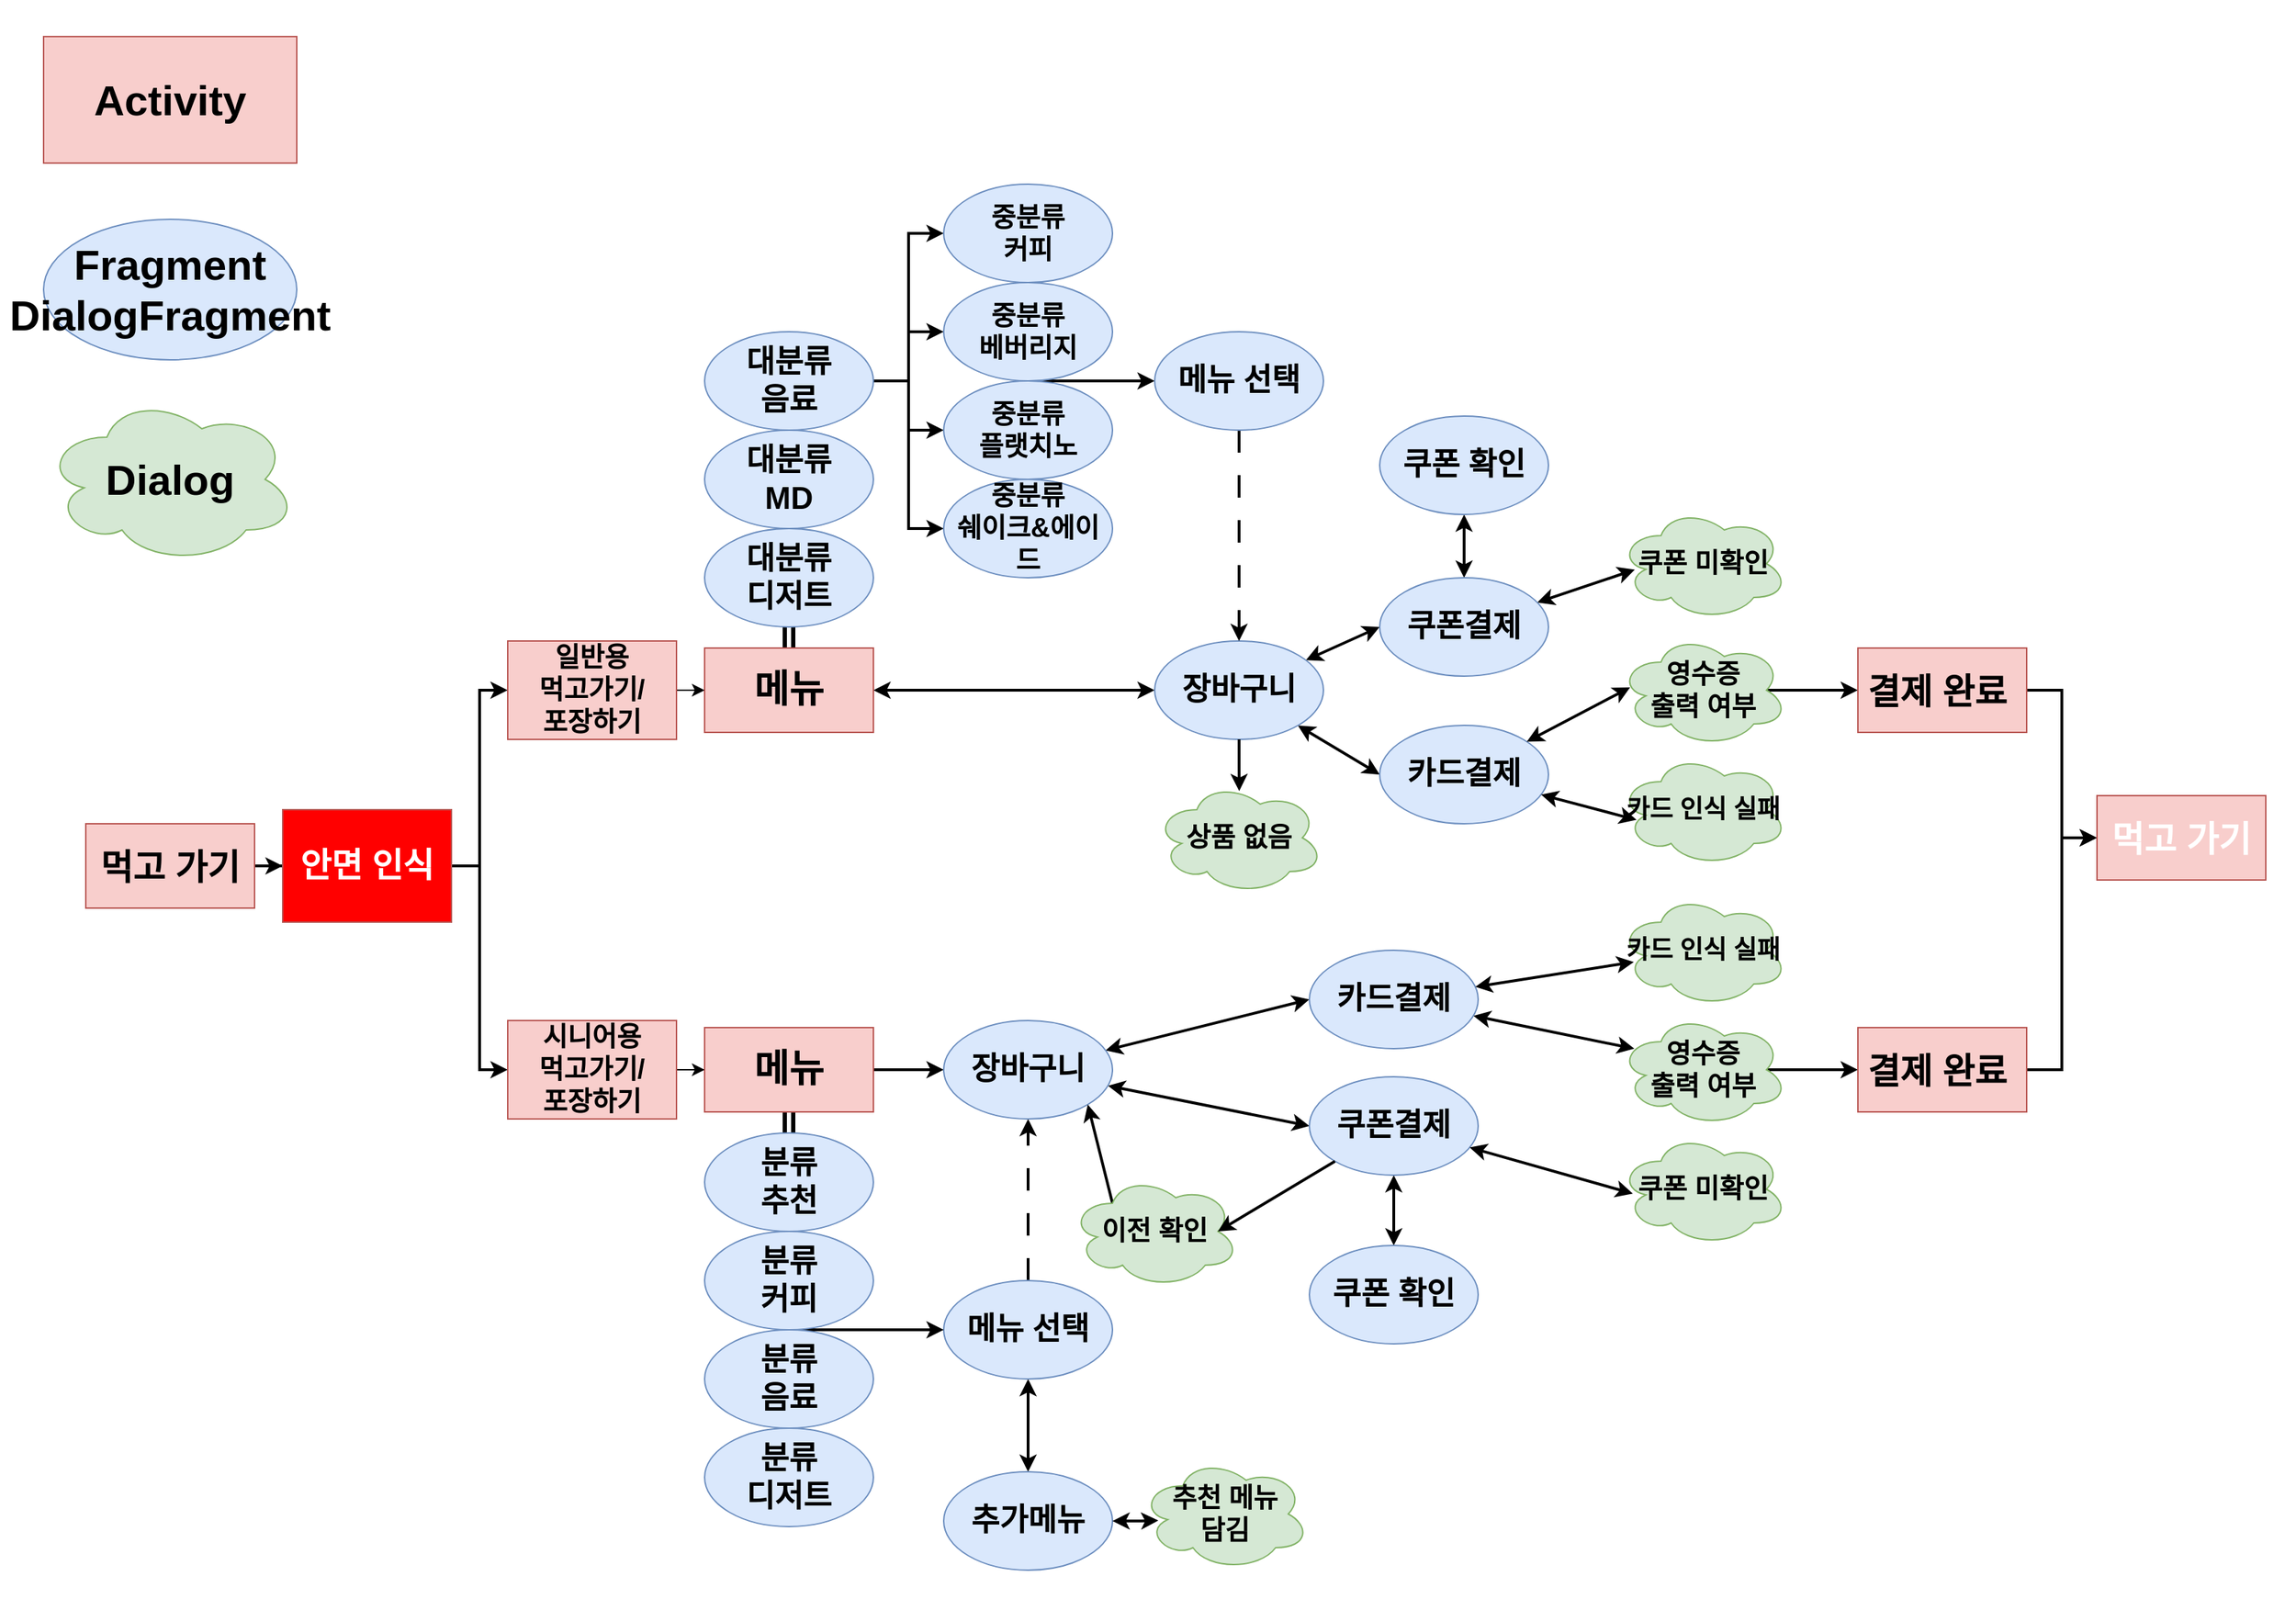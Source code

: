 <mxfile version="22.1.3" type="device">
  <diagram name="페이지-1" id="XatA8S-4vNXEuroyW7A1">
    <mxGraphModel dx="3302" dy="1250" grid="1" gridSize="10" guides="1" tooltips="1" connect="1" arrows="1" fold="1" page="1" pageScale="1" pageWidth="827" pageHeight="1169" math="0" shadow="0">
      <root>
        <mxCell id="0" />
        <mxCell id="1" parent="0" />
        <mxCell id="Ns_afdLk9kWFOFguehWM-2" value="Activity" style="rounded=0;whiteSpace=wrap;html=1;fontStyle=1;fontSize=30;fillColor=#f8cecc;strokeColor=#b85450;" vertex="1" parent="1">
          <mxGeometry x="-40" y="60" width="180" height="90" as="geometry" />
        </mxCell>
        <mxCell id="Ns_afdLk9kWFOFguehWM-3" value="Fragment&lt;br style=&quot;font-size: 30px;&quot;&gt;DialogFragment" style="ellipse;whiteSpace=wrap;html=1;fontStyle=1;fontSize=30;fillColor=#dae8fc;strokeColor=#6c8ebf;" vertex="1" parent="1">
          <mxGeometry x="-40" y="190" width="180" height="100" as="geometry" />
        </mxCell>
        <mxCell id="Ns_afdLk9kWFOFguehWM-49" style="edgeStyle=orthogonalEdgeStyle;rounded=0;orthogonalLoop=1;jettySize=auto;html=1;entryX=0;entryY=0.5;entryDx=0;entryDy=0;strokeWidth=2;" edge="1" parent="1" source="Ns_afdLk9kWFOFguehWM-5" target="Ns_afdLk9kWFOFguehWM-6">
          <mxGeometry relative="1" as="geometry" />
        </mxCell>
        <mxCell id="Ns_afdLk9kWFOFguehWM-5" value="먹고 가기" style="rounded=0;whiteSpace=wrap;html=1;fontStyle=1;fontSize=25;fillColor=#f8cecc;strokeColor=#b85450;" vertex="1" parent="1">
          <mxGeometry x="-10" y="620" width="120" height="60" as="geometry" />
        </mxCell>
        <mxCell id="Ns_afdLk9kWFOFguehWM-50" style="edgeStyle=orthogonalEdgeStyle;rounded=0;orthogonalLoop=1;jettySize=auto;html=1;entryX=0;entryY=0.5;entryDx=0;entryDy=0;strokeWidth=2;" edge="1" parent="1" source="Ns_afdLk9kWFOFguehWM-6" target="Ns_afdLk9kWFOFguehWM-7">
          <mxGeometry relative="1" as="geometry" />
        </mxCell>
        <mxCell id="Ns_afdLk9kWFOFguehWM-51" style="edgeStyle=orthogonalEdgeStyle;rounded=0;orthogonalLoop=1;jettySize=auto;html=1;entryX=0;entryY=0.5;entryDx=0;entryDy=0;strokeWidth=2;" edge="1" parent="1" source="Ns_afdLk9kWFOFguehWM-6" target="Ns_afdLk9kWFOFguehWM-8">
          <mxGeometry relative="1" as="geometry" />
        </mxCell>
        <mxCell id="Ns_afdLk9kWFOFguehWM-6" value="안면 인식" style="rounded=0;whiteSpace=wrap;html=1;fontStyle=1;fontSize=24;fillColor=#FF0000;strokeColor=#b85450;fontColor=#ffffff;" vertex="1" parent="1">
          <mxGeometry x="130" y="610" width="120" height="80" as="geometry" />
        </mxCell>
        <mxCell id="Ns_afdLk9kWFOFguehWM-52" style="edgeStyle=orthogonalEdgeStyle;rounded=0;orthogonalLoop=1;jettySize=auto;html=1;entryX=0;entryY=0.5;entryDx=0;entryDy=0;" edge="1" parent="1" source="Ns_afdLk9kWFOFguehWM-7" target="Ns_afdLk9kWFOFguehWM-14">
          <mxGeometry relative="1" as="geometry" />
        </mxCell>
        <mxCell id="Ns_afdLk9kWFOFguehWM-7" value="일반용&lt;br style=&quot;font-size: 19px;&quot;&gt;먹고가기/&lt;br style=&quot;font-size: 19px;&quot;&gt;포장하기" style="rounded=0;whiteSpace=wrap;html=1;fontStyle=1;fontSize=19;fillColor=#f8cecc;strokeColor=#b85450;" vertex="1" parent="1">
          <mxGeometry x="290" y="490" width="120" height="70" as="geometry" />
        </mxCell>
        <mxCell id="Ns_afdLk9kWFOFguehWM-53" style="edgeStyle=orthogonalEdgeStyle;rounded=0;orthogonalLoop=1;jettySize=auto;html=1;entryX=0;entryY=0.5;entryDx=0;entryDy=0;" edge="1" parent="1" source="Ns_afdLk9kWFOFguehWM-8" target="Ns_afdLk9kWFOFguehWM-31">
          <mxGeometry relative="1" as="geometry" />
        </mxCell>
        <mxCell id="Ns_afdLk9kWFOFguehWM-8" value="시니어용&lt;br style=&quot;border-color: var(--border-color); font-size: 19px;&quot;&gt;먹고가기/&lt;br style=&quot;font-size: 19px;&quot;&gt;포장하기" style="rounded=0;whiteSpace=wrap;html=1;fontStyle=1;fontSize=19;fillColor=#f8cecc;strokeColor=#b85450;" vertex="1" parent="1">
          <mxGeometry x="290" y="760" width="120" height="70" as="geometry" />
        </mxCell>
        <mxCell id="Ns_afdLk9kWFOFguehWM-10" value="Dialog" style="ellipse;shape=cloud;whiteSpace=wrap;html=1;fontStyle=1;fontSize=30;fillColor=#d5e8d4;strokeColor=#82b366;" vertex="1" parent="1">
          <mxGeometry x="-40" y="315" width="180" height="120" as="geometry" />
        </mxCell>
        <mxCell id="Ns_afdLk9kWFOFguehWM-64" style="edgeStyle=orthogonalEdgeStyle;rounded=0;orthogonalLoop=1;jettySize=auto;html=1;entryX=0;entryY=0.5;entryDx=0;entryDy=0;strokeWidth=2;fontSize=19;fontStyle=1" edge="1" parent="1" source="Ns_afdLk9kWFOFguehWM-13" target="Ns_afdLk9kWFOFguehWM-17">
          <mxGeometry relative="1" as="geometry" />
        </mxCell>
        <mxCell id="Ns_afdLk9kWFOFguehWM-65" style="edgeStyle=orthogonalEdgeStyle;rounded=0;orthogonalLoop=1;jettySize=auto;html=1;entryX=0;entryY=0.5;entryDx=0;entryDy=0;strokeWidth=2;fontSize=19;fontStyle=1" edge="1" parent="1" source="Ns_afdLk9kWFOFguehWM-13" target="Ns_afdLk9kWFOFguehWM-18">
          <mxGeometry relative="1" as="geometry" />
        </mxCell>
        <mxCell id="Ns_afdLk9kWFOFguehWM-66" style="edgeStyle=orthogonalEdgeStyle;rounded=0;orthogonalLoop=1;jettySize=auto;html=1;entryX=0;entryY=0.5;entryDx=0;entryDy=0;strokeWidth=2;fontSize=19;fontStyle=1" edge="1" parent="1" source="Ns_afdLk9kWFOFguehWM-13" target="Ns_afdLk9kWFOFguehWM-20">
          <mxGeometry relative="1" as="geometry" />
        </mxCell>
        <mxCell id="Ns_afdLk9kWFOFguehWM-67" style="edgeStyle=orthogonalEdgeStyle;rounded=0;orthogonalLoop=1;jettySize=auto;html=1;entryX=0;entryY=0.5;entryDx=0;entryDy=0;strokeWidth=2;fontSize=19;fontStyle=1" edge="1" parent="1" source="Ns_afdLk9kWFOFguehWM-13" target="Ns_afdLk9kWFOFguehWM-19">
          <mxGeometry relative="1" as="geometry" />
        </mxCell>
        <mxCell id="Ns_afdLk9kWFOFguehWM-13" value="대분류&lt;br style=&quot;font-size: 22px;&quot;&gt;음료&lt;br style=&quot;font-size: 22px;&quot;&gt;" style="ellipse;whiteSpace=wrap;html=1;fontStyle=1;fontSize=22;fillColor=#dae8fc;strokeColor=#6c8ebf;" vertex="1" parent="1">
          <mxGeometry x="430" y="270" width="120" height="70" as="geometry" />
        </mxCell>
        <mxCell id="Ns_afdLk9kWFOFguehWM-68" style="edgeStyle=orthogonalEdgeStyle;rounded=0;orthogonalLoop=1;jettySize=auto;html=1;entryX=0.5;entryY=1;entryDx=0;entryDy=0;shape=link;strokeWidth=3;fontSize=19;fontStyle=1" edge="1" parent="1" source="Ns_afdLk9kWFOFguehWM-14" target="Ns_afdLk9kWFOFguehWM-15">
          <mxGeometry relative="1" as="geometry" />
        </mxCell>
        <mxCell id="Ns_afdLk9kWFOFguehWM-76" style="edgeStyle=orthogonalEdgeStyle;rounded=0;orthogonalLoop=1;jettySize=auto;html=1;entryX=0;entryY=0.5;entryDx=0;entryDy=0;startArrow=classic;startFill=1;strokeWidth=2;fontSize=19;fontStyle=1" edge="1" parent="1" source="Ns_afdLk9kWFOFguehWM-14" target="Ns_afdLk9kWFOFguehWM-21">
          <mxGeometry relative="1" as="geometry" />
        </mxCell>
        <mxCell id="Ns_afdLk9kWFOFguehWM-14" value="메뉴" style="rounded=0;whiteSpace=wrap;html=1;fontStyle=1;fontSize=27;fillColor=#f8cecc;strokeColor=#b85450;" vertex="1" parent="1">
          <mxGeometry x="430" y="495" width="120" height="60" as="geometry" />
        </mxCell>
        <mxCell id="Ns_afdLk9kWFOFguehWM-15" value="대분류&lt;br style=&quot;font-size: 22px;&quot;&gt;디저트" style="ellipse;whiteSpace=wrap;html=1;fontStyle=1;fontSize=22;fillColor=#dae8fc;strokeColor=#6c8ebf;" vertex="1" parent="1">
          <mxGeometry x="430" y="410" width="120" height="70" as="geometry" />
        </mxCell>
        <mxCell id="Ns_afdLk9kWFOFguehWM-16" value="대분류&lt;br style=&quot;font-size: 22px;&quot;&gt;MD" style="ellipse;whiteSpace=wrap;html=1;fontStyle=1;fontSize=22;fillColor=#dae8fc;strokeColor=#6c8ebf;" vertex="1" parent="1">
          <mxGeometry x="430" y="340" width="120" height="70" as="geometry" />
        </mxCell>
        <mxCell id="Ns_afdLk9kWFOFguehWM-17" value="중분류&lt;br style=&quot;font-size: 19px;&quot;&gt;커피" style="ellipse;whiteSpace=wrap;html=1;fontStyle=1;fontSize=19;fillColor=#dae8fc;strokeColor=#6c8ebf;" vertex="1" parent="1">
          <mxGeometry x="600" y="165" width="120" height="70" as="geometry" />
        </mxCell>
        <mxCell id="Ns_afdLk9kWFOFguehWM-72" style="edgeStyle=orthogonalEdgeStyle;rounded=0;orthogonalLoop=1;jettySize=auto;html=1;entryX=0;entryY=0.5;entryDx=0;entryDy=0;exitX=0.5;exitY=0;exitDx=0;exitDy=0;strokeWidth=2;fontSize=19;fontStyle=1" edge="1" parent="1" source="Ns_afdLk9kWFOFguehWM-19" target="Ns_afdLk9kWFOFguehWM-30">
          <mxGeometry relative="1" as="geometry">
            <mxPoint x="720" y="305" as="sourcePoint" />
            <mxPoint x="760" y="305" as="targetPoint" />
            <Array as="points">
              <mxPoint x="700" y="305" />
              <mxPoint x="700" y="305" />
            </Array>
          </mxGeometry>
        </mxCell>
        <mxCell id="Ns_afdLk9kWFOFguehWM-18" value="중분류&lt;br style=&quot;font-size: 19px;&quot;&gt;베버리지" style="ellipse;whiteSpace=wrap;html=1;fontStyle=1;fontSize=19;fillColor=#dae8fc;strokeColor=#6c8ebf;" vertex="1" parent="1">
          <mxGeometry x="600" y="235" width="120" height="70" as="geometry" />
        </mxCell>
        <mxCell id="Ns_afdLk9kWFOFguehWM-19" value="중분류&lt;br style=&quot;font-size: 19px;&quot;&gt;플랫치노" style="ellipse;whiteSpace=wrap;html=1;fontStyle=1;fontSize=19;fillColor=#dae8fc;strokeColor=#6c8ebf;" vertex="1" parent="1">
          <mxGeometry x="600" y="305" width="120" height="70" as="geometry" />
        </mxCell>
        <mxCell id="Ns_afdLk9kWFOFguehWM-20" value="중분류&lt;br style=&quot;font-size: 19px;&quot;&gt;쉐이크&amp;amp;에이드" style="ellipse;whiteSpace=wrap;html=1;fontStyle=1;fontSize=19;fillColor=#dae8fc;strokeColor=#6c8ebf;" vertex="1" parent="1">
          <mxGeometry x="600" y="375" width="120" height="70" as="geometry" />
        </mxCell>
        <mxCell id="Ns_afdLk9kWFOFguehWM-81" style="rounded=0;orthogonalLoop=1;jettySize=auto;html=1;entryX=0;entryY=0.5;entryDx=0;entryDy=0;startArrow=classic;startFill=1;strokeWidth=2;fontSize=19;fontStyle=1" edge="1" parent="1" source="Ns_afdLk9kWFOFguehWM-21" target="Ns_afdLk9kWFOFguehWM-23">
          <mxGeometry relative="1" as="geometry" />
        </mxCell>
        <mxCell id="Ns_afdLk9kWFOFguehWM-82" style="rounded=0;orthogonalLoop=1;jettySize=auto;html=1;entryX=0;entryY=0.5;entryDx=0;entryDy=0;startArrow=classic;startFill=1;strokeWidth=2;fontSize=19;fontStyle=1" edge="1" parent="1" source="Ns_afdLk9kWFOFguehWM-21" target="Ns_afdLk9kWFOFguehWM-27">
          <mxGeometry relative="1" as="geometry" />
        </mxCell>
        <mxCell id="Ns_afdLk9kWFOFguehWM-21" value="장바구니" style="ellipse;whiteSpace=wrap;html=1;fontStyle=1;fontSize=22;fillColor=#dae8fc;strokeColor=#6c8ebf;" vertex="1" parent="1">
          <mxGeometry x="750" y="490" width="120" height="70" as="geometry" />
        </mxCell>
        <mxCell id="Ns_afdLk9kWFOFguehWM-22" value="상품 없음" style="ellipse;shape=cloud;whiteSpace=wrap;html=1;fontStyle=1;fontSize=19;fillColor=#d5e8d4;strokeColor=#82b366;" vertex="1" parent="1">
          <mxGeometry x="750" y="590" width="120" height="80" as="geometry" />
        </mxCell>
        <mxCell id="Ns_afdLk9kWFOFguehWM-23" value="카드결제" style="ellipse;whiteSpace=wrap;html=1;fontStyle=1;fontSize=22;fillColor=#dae8fc;strokeColor=#6c8ebf;" vertex="1" parent="1">
          <mxGeometry x="910" y="550" width="120" height="70" as="geometry" />
        </mxCell>
        <mxCell id="Ns_afdLk9kWFOFguehWM-24" value="카드 인식 실패" style="ellipse;shape=cloud;whiteSpace=wrap;html=1;fontStyle=1;fontSize=18;fillColor=#d5e8d4;strokeColor=#82b366;" vertex="1" parent="1">
          <mxGeometry x="1080" y="570" width="120" height="80" as="geometry" />
        </mxCell>
        <mxCell id="Ns_afdLk9kWFOFguehWM-87" style="edgeStyle=orthogonalEdgeStyle;rounded=0;orthogonalLoop=1;jettySize=auto;html=1;entryX=0;entryY=0.5;entryDx=0;entryDy=0;exitX=0.875;exitY=0.5;exitDx=0;exitDy=0;exitPerimeter=0;strokeWidth=2;" edge="1" parent="1" source="Ns_afdLk9kWFOFguehWM-25" target="Ns_afdLk9kWFOFguehWM-26">
          <mxGeometry relative="1" as="geometry" />
        </mxCell>
        <mxCell id="Ns_afdLk9kWFOFguehWM-25" value="영수증&lt;br style=&quot;font-size: 19px;&quot;&gt;출력 여부" style="ellipse;shape=cloud;whiteSpace=wrap;html=1;fontStyle=1;fontSize=19;fillColor=#d5e8d4;strokeColor=#82b366;" vertex="1" parent="1">
          <mxGeometry x="1080" y="485" width="120" height="80" as="geometry" />
        </mxCell>
        <mxCell id="Ns_afdLk9kWFOFguehWM-110" style="edgeStyle=orthogonalEdgeStyle;rounded=0;orthogonalLoop=1;jettySize=auto;html=1;entryX=0;entryY=0.5;entryDx=0;entryDy=0;strokeWidth=2;" edge="1" parent="1" source="Ns_afdLk9kWFOFguehWM-26" target="Ns_afdLk9kWFOFguehWM-109">
          <mxGeometry relative="1" as="geometry" />
        </mxCell>
        <mxCell id="Ns_afdLk9kWFOFguehWM-26" value="결제 완료&amp;nbsp;" style="rounded=0;whiteSpace=wrap;html=1;fontStyle=1;fontSize=25;fillColor=#f8cecc;strokeColor=#b85450;" vertex="1" parent="1">
          <mxGeometry x="1250" y="495" width="120" height="60" as="geometry" />
        </mxCell>
        <mxCell id="Ns_afdLk9kWFOFguehWM-107" style="edgeStyle=orthogonalEdgeStyle;rounded=0;orthogonalLoop=1;jettySize=auto;html=1;entryX=0.5;entryY=1;entryDx=0;entryDy=0;strokeWidth=2;startArrow=classic;startFill=1;fontSize=19;fontStyle=1" edge="1" parent="1" source="Ns_afdLk9kWFOFguehWM-27" target="Ns_afdLk9kWFOFguehWM-28">
          <mxGeometry relative="1" as="geometry">
            <mxPoint x="970" y="420" as="targetPoint" />
          </mxGeometry>
        </mxCell>
        <mxCell id="Ns_afdLk9kWFOFguehWM-108" style="rounded=0;orthogonalLoop=1;jettySize=auto;html=1;entryX=0.095;entryY=0.553;entryDx=0;entryDy=0;entryPerimeter=0;startArrow=classic;startFill=1;strokeWidth=2;fontSize=19;fontStyle=1" edge="1" parent="1" source="Ns_afdLk9kWFOFguehWM-27" target="Ns_afdLk9kWFOFguehWM-40">
          <mxGeometry relative="1" as="geometry" />
        </mxCell>
        <mxCell id="Ns_afdLk9kWFOFguehWM-27" value="쿠폰결제" style="ellipse;whiteSpace=wrap;html=1;fontStyle=1;fontSize=22;fillColor=#dae8fc;strokeColor=#6c8ebf;" vertex="1" parent="1">
          <mxGeometry x="910" y="445" width="120" height="70" as="geometry" />
        </mxCell>
        <mxCell id="Ns_afdLk9kWFOFguehWM-28" value="쿠폰 확인" style="ellipse;whiteSpace=wrap;html=1;fontStyle=1;fontSize=22;fillColor=#dae8fc;strokeColor=#6c8ebf;" vertex="1" parent="1">
          <mxGeometry x="910" y="330" width="120" height="70" as="geometry" />
        </mxCell>
        <mxCell id="Ns_afdLk9kWFOFguehWM-29" value="쿠폰 미확인" style="ellipse;shape=cloud;whiteSpace=wrap;html=1;fontStyle=1;fontSize=19;fillColor=#d5e8d4;strokeColor=#82b366;" vertex="1" parent="1">
          <mxGeometry x="1080" y="840" width="120" height="80" as="geometry" />
        </mxCell>
        <mxCell id="Ns_afdLk9kWFOFguehWM-75" style="edgeStyle=orthogonalEdgeStyle;rounded=0;orthogonalLoop=1;jettySize=auto;html=1;entryX=0.5;entryY=0;entryDx=0;entryDy=0;dashed=1;dashPattern=8 8;strokeWidth=2;fontSize=19;fontStyle=1" edge="1" parent="1" source="Ns_afdLk9kWFOFguehWM-30" target="Ns_afdLk9kWFOFguehWM-21">
          <mxGeometry relative="1" as="geometry" />
        </mxCell>
        <mxCell id="Ns_afdLk9kWFOFguehWM-30" value="메뉴 선택" style="ellipse;whiteSpace=wrap;html=1;fontStyle=1;fontSize=22;fillColor=#dae8fc;strokeColor=#6c8ebf;" vertex="1" parent="1">
          <mxGeometry x="750" y="270" width="120" height="70" as="geometry" />
        </mxCell>
        <mxCell id="Ns_afdLk9kWFOFguehWM-69" style="edgeStyle=orthogonalEdgeStyle;rounded=0;orthogonalLoop=1;jettySize=auto;html=1;entryX=0.5;entryY=0;entryDx=0;entryDy=0;shape=link;strokeWidth=3;fontSize=19;fontStyle=1" edge="1" parent="1" source="Ns_afdLk9kWFOFguehWM-31" target="Ns_afdLk9kWFOFguehWM-48">
          <mxGeometry relative="1" as="geometry" />
        </mxCell>
        <mxCell id="Ns_afdLk9kWFOFguehWM-88" style="edgeStyle=orthogonalEdgeStyle;rounded=0;orthogonalLoop=1;jettySize=auto;html=1;entryX=0;entryY=0.5;entryDx=0;entryDy=0;strokeWidth=2;fontSize=19;fontStyle=1" edge="1" parent="1" source="Ns_afdLk9kWFOFguehWM-31" target="Ns_afdLk9kWFOFguehWM-34">
          <mxGeometry relative="1" as="geometry" />
        </mxCell>
        <mxCell id="Ns_afdLk9kWFOFguehWM-31" value="메뉴" style="rounded=0;whiteSpace=wrap;html=1;fontStyle=1;fontSize=27;fillColor=#f8cecc;strokeColor=#b85450;" vertex="1" parent="1">
          <mxGeometry x="430" y="765" width="120" height="60" as="geometry" />
        </mxCell>
        <mxCell id="Ns_afdLk9kWFOFguehWM-80" style="edgeStyle=orthogonalEdgeStyle;rounded=0;orthogonalLoop=1;jettySize=auto;html=1;entryX=0.5;entryY=0;entryDx=0;entryDy=0;startArrow=classic;startFill=1;strokeWidth=2;fontSize=19;fontStyle=1" edge="1" parent="1" source="Ns_afdLk9kWFOFguehWM-32" target="Ns_afdLk9kWFOFguehWM-33">
          <mxGeometry relative="1" as="geometry" />
        </mxCell>
        <mxCell id="Ns_afdLk9kWFOFguehWM-91" style="edgeStyle=orthogonalEdgeStyle;rounded=0;orthogonalLoop=1;jettySize=auto;html=1;entryX=0.5;entryY=1;entryDx=0;entryDy=0;dashed=1;dashPattern=8 8;strokeWidth=2;fontSize=19;fontStyle=1" edge="1" parent="1" source="Ns_afdLk9kWFOFguehWM-32" target="Ns_afdLk9kWFOFguehWM-34">
          <mxGeometry relative="1" as="geometry" />
        </mxCell>
        <mxCell id="Ns_afdLk9kWFOFguehWM-32" value="메뉴 선택" style="ellipse;whiteSpace=wrap;html=1;fontStyle=1;fontSize=22;fillColor=#dae8fc;strokeColor=#6c8ebf;" vertex="1" parent="1">
          <mxGeometry x="600" y="945" width="120" height="70" as="geometry" />
        </mxCell>
        <mxCell id="Ns_afdLk9kWFOFguehWM-33" value="추가메뉴" style="ellipse;whiteSpace=wrap;html=1;fontStyle=1;fontSize=22;fillColor=#dae8fc;strokeColor=#6c8ebf;" vertex="1" parent="1">
          <mxGeometry x="600" y="1081" width="120" height="70" as="geometry" />
        </mxCell>
        <mxCell id="Ns_afdLk9kWFOFguehWM-89" style="rounded=0;orthogonalLoop=1;jettySize=auto;html=1;entryX=0;entryY=0.5;entryDx=0;entryDy=0;startArrow=classic;startFill=1;strokeWidth=2;fontSize=19;fontStyle=1" edge="1" parent="1" source="Ns_afdLk9kWFOFguehWM-34" target="Ns_afdLk9kWFOFguehWM-36">
          <mxGeometry relative="1" as="geometry" />
        </mxCell>
        <mxCell id="Ns_afdLk9kWFOFguehWM-90" style="rounded=0;orthogonalLoop=1;jettySize=auto;html=1;entryX=0;entryY=0.5;entryDx=0;entryDy=0;startArrow=classic;startFill=1;strokeWidth=2;fontSize=19;fontStyle=1" edge="1" parent="1" source="Ns_afdLk9kWFOFguehWM-34" target="Ns_afdLk9kWFOFguehWM-37">
          <mxGeometry relative="1" as="geometry" />
        </mxCell>
        <mxCell id="Ns_afdLk9kWFOFguehWM-34" value="장바구니" style="ellipse;whiteSpace=wrap;html=1;fontStyle=1;fontSize=22;fillColor=#dae8fc;strokeColor=#6c8ebf;" vertex="1" parent="1">
          <mxGeometry x="600" y="760" width="120" height="70" as="geometry" />
        </mxCell>
        <mxCell id="Ns_afdLk9kWFOFguehWM-35" value="추천 메뉴&lt;br style=&quot;font-size: 19px;&quot;&gt;담김" style="ellipse;shape=cloud;whiteSpace=wrap;html=1;fontStyle=1;fontSize=19;fillColor=#d5e8d4;strokeColor=#82b366;" vertex="1" parent="1">
          <mxGeometry x="740" y="1071" width="120" height="80" as="geometry" />
        </mxCell>
        <mxCell id="Ns_afdLk9kWFOFguehWM-100" value="" style="rounded=0;orthogonalLoop=1;jettySize=auto;html=1;entryX=0.092;entryY=0.313;entryDx=0;entryDy=0;entryPerimeter=0;startArrow=classic;startFill=1;strokeWidth=2;fontSize=19;fontStyle=1" edge="1" parent="1" source="Ns_afdLk9kWFOFguehWM-36" target="Ns_afdLk9kWFOFguehWM-43">
          <mxGeometry relative="1" as="geometry" />
        </mxCell>
        <mxCell id="Ns_afdLk9kWFOFguehWM-36" value="카드결제" style="ellipse;whiteSpace=wrap;html=1;fontStyle=1;fontSize=22;fillColor=#dae8fc;strokeColor=#6c8ebf;" vertex="1" parent="1">
          <mxGeometry x="860" y="710" width="120" height="70" as="geometry" />
        </mxCell>
        <mxCell id="Ns_afdLk9kWFOFguehWM-106" style="edgeStyle=orthogonalEdgeStyle;rounded=0;orthogonalLoop=1;jettySize=auto;html=1;entryX=0.5;entryY=0;entryDx=0;entryDy=0;startArrow=classic;startFill=1;strokeWidth=2;fontSize=19;fontStyle=1" edge="1" parent="1" source="Ns_afdLk9kWFOFguehWM-37" target="Ns_afdLk9kWFOFguehWM-41">
          <mxGeometry relative="1" as="geometry" />
        </mxCell>
        <mxCell id="Ns_afdLk9kWFOFguehWM-37" value="쿠폰결제" style="ellipse;whiteSpace=wrap;html=1;fontStyle=1;fontSize=22;fillColor=#dae8fc;strokeColor=#6c8ebf;" vertex="1" parent="1">
          <mxGeometry x="860" y="800" width="120" height="70" as="geometry" />
        </mxCell>
        <mxCell id="Ns_afdLk9kWFOFguehWM-97" style="rounded=0;orthogonalLoop=1;jettySize=auto;html=1;entryX=1;entryY=1;entryDx=0;entryDy=0;exitX=0.25;exitY=0.25;exitDx=0;exitDy=0;exitPerimeter=0;strokeWidth=2;fontSize=19;fontStyle=1" edge="1" parent="1" source="Ns_afdLk9kWFOFguehWM-39" target="Ns_afdLk9kWFOFguehWM-34">
          <mxGeometry relative="1" as="geometry" />
        </mxCell>
        <mxCell id="Ns_afdLk9kWFOFguehWM-39" value="이전 확인" style="ellipse;shape=cloud;whiteSpace=wrap;html=1;fontStyle=1;fontSize=19;fillColor=#d5e8d4;strokeColor=#82b366;" vertex="1" parent="1">
          <mxGeometry x="690" y="870" width="120" height="80" as="geometry" />
        </mxCell>
        <mxCell id="Ns_afdLk9kWFOFguehWM-40" value="쿠폰 미확인" style="ellipse;shape=cloud;whiteSpace=wrap;html=1;fontStyle=1;fontSize=19;fillColor=#d5e8d4;strokeColor=#82b366;" vertex="1" parent="1">
          <mxGeometry x="1080" y="395" width="120" height="80" as="geometry" />
        </mxCell>
        <mxCell id="Ns_afdLk9kWFOFguehWM-41" value="쿠폰 확인" style="ellipse;whiteSpace=wrap;html=1;fontStyle=1;fontSize=22;fillColor=#dae8fc;strokeColor=#6c8ebf;" vertex="1" parent="1">
          <mxGeometry x="860" y="920" width="120" height="70" as="geometry" />
        </mxCell>
        <mxCell id="Ns_afdLk9kWFOFguehWM-42" value="카드 인식 실패" style="ellipse;shape=cloud;whiteSpace=wrap;html=1;fontStyle=1;fontSize=18;fillColor=#d5e8d4;strokeColor=#82b366;" vertex="1" parent="1">
          <mxGeometry x="1080" y="670" width="120" height="80" as="geometry" />
        </mxCell>
        <mxCell id="Ns_afdLk9kWFOFguehWM-99" style="edgeStyle=orthogonalEdgeStyle;rounded=0;orthogonalLoop=1;jettySize=auto;html=1;entryX=0;entryY=0.5;entryDx=0;entryDy=0;exitX=0.875;exitY=0.5;exitDx=0;exitDy=0;exitPerimeter=0;strokeWidth=2;" edge="1" parent="1" source="Ns_afdLk9kWFOFguehWM-43" target="Ns_afdLk9kWFOFguehWM-44">
          <mxGeometry relative="1" as="geometry" />
        </mxCell>
        <mxCell id="Ns_afdLk9kWFOFguehWM-43" value="영수증&lt;br style=&quot;font-size: 19px;&quot;&gt;출력 여부" style="ellipse;shape=cloud;whiteSpace=wrap;html=1;fontStyle=1;fontSize=19;fillColor=#d5e8d4;strokeColor=#82b366;" vertex="1" parent="1">
          <mxGeometry x="1080" y="755" width="120" height="80" as="geometry" />
        </mxCell>
        <mxCell id="Ns_afdLk9kWFOFguehWM-111" style="edgeStyle=orthogonalEdgeStyle;rounded=0;orthogonalLoop=1;jettySize=auto;html=1;entryX=0;entryY=0.5;entryDx=0;entryDy=0;strokeWidth=2;" edge="1" parent="1" source="Ns_afdLk9kWFOFguehWM-44" target="Ns_afdLk9kWFOFguehWM-109">
          <mxGeometry relative="1" as="geometry" />
        </mxCell>
        <mxCell id="Ns_afdLk9kWFOFguehWM-44" value="결제 완료&amp;nbsp;" style="rounded=0;whiteSpace=wrap;html=1;fontStyle=1;fontSize=25;fillColor=#f8cecc;strokeColor=#b85450;" vertex="1" parent="1">
          <mxGeometry x="1250" y="765" width="120" height="60" as="geometry" />
        </mxCell>
        <mxCell id="Ns_afdLk9kWFOFguehWM-79" style="edgeStyle=orthogonalEdgeStyle;rounded=0;orthogonalLoop=1;jettySize=auto;html=1;entryX=0;entryY=0.5;entryDx=0;entryDy=0;exitX=0.5;exitY=0;exitDx=0;exitDy=0;strokeWidth=2;fontSize=19;fontStyle=1" edge="1" parent="1" source="Ns_afdLk9kWFOFguehWM-45" target="Ns_afdLk9kWFOFguehWM-32">
          <mxGeometry relative="1" as="geometry">
            <Array as="points">
              <mxPoint x="530" y="980" />
              <mxPoint x="530" y="980" />
            </Array>
          </mxGeometry>
        </mxCell>
        <mxCell id="Ns_afdLk9kWFOFguehWM-45" value="분류&lt;br style=&quot;font-size: 22px;&quot;&gt;음료" style="ellipse;whiteSpace=wrap;html=1;fontStyle=1;fontSize=22;fillColor=#dae8fc;strokeColor=#6c8ebf;" vertex="1" parent="1">
          <mxGeometry x="430" y="980" width="120" height="70" as="geometry" />
        </mxCell>
        <mxCell id="Ns_afdLk9kWFOFguehWM-46" value="분류&lt;br style=&quot;font-size: 22px;&quot;&gt;커피" style="ellipse;whiteSpace=wrap;html=1;fontStyle=1;fontSize=22;fillColor=#dae8fc;strokeColor=#6c8ebf;" vertex="1" parent="1">
          <mxGeometry x="430" y="910" width="120" height="70" as="geometry" />
        </mxCell>
        <mxCell id="Ns_afdLk9kWFOFguehWM-47" value="분류&lt;br style=&quot;font-size: 22px;&quot;&gt;디저트" style="ellipse;whiteSpace=wrap;html=1;fontStyle=1;fontSize=22;fillColor=#dae8fc;strokeColor=#6c8ebf;" vertex="1" parent="1">
          <mxGeometry x="430" y="1050" width="120" height="70" as="geometry" />
        </mxCell>
        <mxCell id="Ns_afdLk9kWFOFguehWM-48" value="분류&lt;br style=&quot;font-size: 22px;&quot;&gt;추천" style="ellipse;whiteSpace=wrap;html=1;fontStyle=1;fontSize=22;fillColor=#dae8fc;strokeColor=#6c8ebf;" vertex="1" parent="1">
          <mxGeometry x="430" y="840" width="120" height="70" as="geometry" />
        </mxCell>
        <mxCell id="Ns_afdLk9kWFOFguehWM-85" style="rounded=0;orthogonalLoop=1;jettySize=auto;html=1;entryX=0.105;entryY=0.591;entryDx=0;entryDy=0;entryPerimeter=0;startArrow=classic;startFill=1;strokeWidth=2;fontSize=19;fontStyle=1" edge="1" parent="1" source="Ns_afdLk9kWFOFguehWM-23" target="Ns_afdLk9kWFOFguehWM-24">
          <mxGeometry relative="1" as="geometry" />
        </mxCell>
        <mxCell id="Ns_afdLk9kWFOFguehWM-86" style="rounded=0;orthogonalLoop=1;jettySize=auto;html=1;entryX=0.067;entryY=0.475;entryDx=0;entryDy=0;entryPerimeter=0;startArrow=classic;startFill=1;strokeWidth=2;fontSize=19;fontStyle=1" edge="1" parent="1" source="Ns_afdLk9kWFOFguehWM-23" target="Ns_afdLk9kWFOFguehWM-25">
          <mxGeometry relative="1" as="geometry" />
        </mxCell>
        <mxCell id="Ns_afdLk9kWFOFguehWM-94" style="edgeStyle=orthogonalEdgeStyle;rounded=0;orthogonalLoop=1;jettySize=auto;html=1;entryX=0.501;entryY=0.085;entryDx=0;entryDy=0;entryPerimeter=0;strokeWidth=2;fontSize=19;fontStyle=1" edge="1" parent="1" source="Ns_afdLk9kWFOFguehWM-21" target="Ns_afdLk9kWFOFguehWM-22">
          <mxGeometry relative="1" as="geometry">
            <mxPoint x="810" y="590" as="targetPoint" />
          </mxGeometry>
        </mxCell>
        <mxCell id="Ns_afdLk9kWFOFguehWM-96" style="rounded=0;orthogonalLoop=1;jettySize=auto;html=1;entryX=0.875;entryY=0.5;entryDx=0;entryDy=0;entryPerimeter=0;strokeWidth=2;fontSize=19;fontStyle=1" edge="1" parent="1" source="Ns_afdLk9kWFOFguehWM-37" target="Ns_afdLk9kWFOFguehWM-39">
          <mxGeometry relative="1" as="geometry" />
        </mxCell>
        <mxCell id="Ns_afdLk9kWFOFguehWM-98" style="edgeStyle=orthogonalEdgeStyle;rounded=0;orthogonalLoop=1;jettySize=auto;html=1;entryX=0.105;entryY=0.558;entryDx=0;entryDy=0;entryPerimeter=0;strokeWidth=2;startArrow=classic;startFill=1;fontSize=19;fontStyle=1" edge="1" parent="1" source="Ns_afdLk9kWFOFguehWM-33" target="Ns_afdLk9kWFOFguehWM-35">
          <mxGeometry relative="1" as="geometry">
            <mxPoint x="740" y="1115" as="targetPoint" />
          </mxGeometry>
        </mxCell>
        <mxCell id="Ns_afdLk9kWFOFguehWM-101" style="rounded=0;orthogonalLoop=1;jettySize=auto;html=1;entryX=0.089;entryY=0.604;entryDx=0;entryDy=0;entryPerimeter=0;startArrow=classic;startFill=1;strokeWidth=2;fontSize=19;fontStyle=1" edge="1" parent="1" source="Ns_afdLk9kWFOFguehWM-36" target="Ns_afdLk9kWFOFguehWM-42">
          <mxGeometry relative="1" as="geometry" />
        </mxCell>
        <mxCell id="Ns_afdLk9kWFOFguehWM-105" style="rounded=0;orthogonalLoop=1;jettySize=auto;html=1;entryX=0.083;entryY=0.539;entryDx=0;entryDy=0;entryPerimeter=0;startArrow=classic;startFill=1;strokeWidth=2;fontSize=19;fontStyle=1" edge="1" parent="1" source="Ns_afdLk9kWFOFguehWM-37" target="Ns_afdLk9kWFOFguehWM-29">
          <mxGeometry relative="1" as="geometry">
            <mxPoint x="990" y="914" as="targetPoint" />
          </mxGeometry>
        </mxCell>
        <mxCell id="Ns_afdLk9kWFOFguehWM-109" value="먹고 가기" style="rounded=0;whiteSpace=wrap;html=1;fontStyle=1;fontSize=25;fillColor=#f8cecc;strokeColor=#b85450;fontColor=#FFFFFF;" vertex="1" parent="1">
          <mxGeometry x="1420" y="600" width="120" height="60" as="geometry" />
        </mxCell>
        <mxCell id="Ns_afdLk9kWFOFguehWM-112" value="" style="swimlane;startSize=0;strokeColor=#FFFFFF;" vertex="1" parent="1">
          <mxGeometry x="-70" y="35" width="1630" height="1135" as="geometry" />
        </mxCell>
      </root>
    </mxGraphModel>
  </diagram>
</mxfile>
